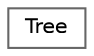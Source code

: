 digraph "Graphical Class Hierarchy"
{
 // LATEX_PDF_SIZE
  bgcolor="transparent";
  edge [fontname=Helvetica,fontsize=10,labelfontname=Helvetica,labelfontsize=10];
  node [fontname=Helvetica,fontsize=10,shape=box,height=0.2,width=0.4];
  rankdir="LR";
  Node0 [id="Node000000",label="Tree",height=0.2,width=0.4,color="grey40", fillcolor="white", style="filled",URL="$struct_tree.html",tooltip="Represents a tree structure containing nodes, a camera, MSAA settings, and scripts."];
}
